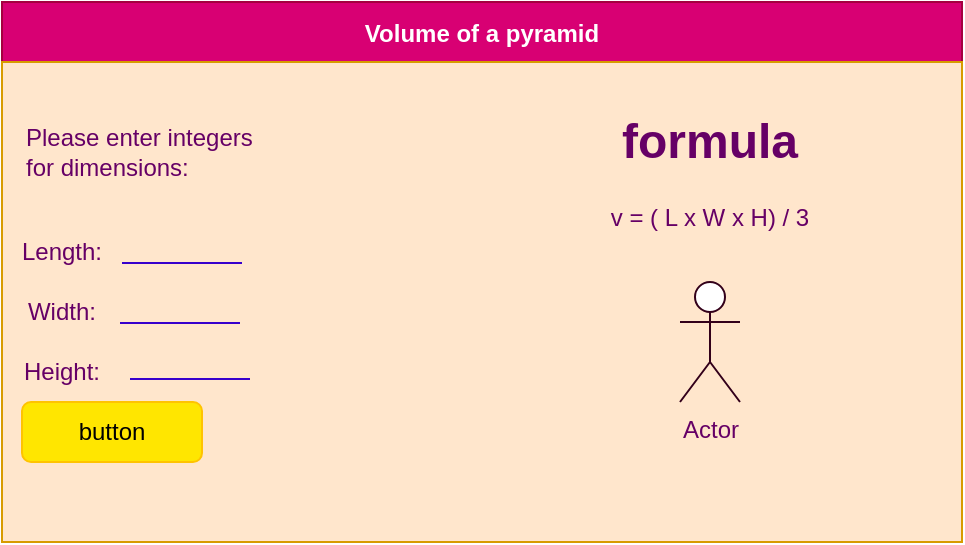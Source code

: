 <mxfile>
    <diagram id="XjpLyKJ38pJCFCIXoz8H" name="Page-1">
        <mxGraphModel dx="594" dy="561" grid="1" gridSize="10" guides="1" tooltips="1" connect="1" arrows="1" fold="1" page="1" pageScale="1" pageWidth="827" pageHeight="1169" math="0" shadow="0">
            <root>
                <mxCell id="0"/>
                <mxCell id="1" parent="0"/>
                <mxCell id="2" value="Volume of a pyramid" style="swimlane;fillColor=#d80073;fontColor=#ffffff;strokeColor=#A50040;startSize=30;" vertex="1" parent="1">
                    <mxGeometry x="60" y="100" width="480" height="270" as="geometry"/>
                </mxCell>
                <mxCell id="3" value="" style="whiteSpace=wrap;html=1;fillColor=#ffe6cc;strokeColor=#d79b00;" vertex="1" parent="1">
                    <mxGeometry x="60" y="130" width="480" height="240" as="geometry"/>
                </mxCell>
                <mxCell id="5" value="&lt;h1&gt;&lt;font color=&quot;#660066&quot;&gt;formula&lt;/font&gt;&lt;/h1&gt;&lt;p&gt;&lt;font color=&quot;#660066&quot;&gt;v = ( L x W x H) / 3&lt;/font&gt;&lt;/p&gt;" style="text;html=1;spacing=5;spacingTop=-20;whiteSpace=wrap;overflow=hidden;rounded=0;align=center;" vertex="1" parent="1">
                    <mxGeometry x="319" y="150" width="190" height="120" as="geometry"/>
                </mxCell>
                <mxCell id="6" value="Actor" style="shape=umlActor;verticalLabelPosition=bottom;verticalAlign=top;html=1;outlineConnect=0;fontColor=#660066;strokeColor=#33001A;" vertex="1" parent="1">
                    <mxGeometry x="399" y="240" width="30" height="60" as="geometry"/>
                </mxCell>
                <mxCell id="7" value="Please enter integers for dimensions:" style="text;html=1;strokeColor=none;fillColor=none;align=left;verticalAlign=middle;whiteSpace=wrap;rounded=0;fontColor=#660066;" vertex="1" parent="1">
                    <mxGeometry x="70" y="160" width="130" height="30" as="geometry"/>
                </mxCell>
                <mxCell id="8" value="Length:" style="text;html=1;strokeColor=none;fillColor=none;align=center;verticalAlign=middle;whiteSpace=wrap;rounded=0;fontColor=#660066;" vertex="1" parent="1">
                    <mxGeometry x="60" y="210" width="60" height="30" as="geometry"/>
                </mxCell>
                <mxCell id="9" value="Width:" style="text;html=1;strokeColor=none;fillColor=none;align=center;verticalAlign=middle;whiteSpace=wrap;rounded=0;fontColor=#660066;" vertex="1" parent="1">
                    <mxGeometry x="60" y="240" width="60" height="30" as="geometry"/>
                </mxCell>
                <mxCell id="10" value="Height:" style="text;html=1;strokeColor=none;fillColor=none;align=center;verticalAlign=middle;whiteSpace=wrap;rounded=0;fontColor=#660066;" vertex="1" parent="1">
                    <mxGeometry x="60" y="270" width="60" height="30" as="geometry"/>
                </mxCell>
                <mxCell id="12" value="" style="endArrow=none;html=1;fontColor=#660066;fillColor=#6a00ff;strokeColor=#3700CC;" edge="1" parent="1">
                    <mxGeometry width="50" height="50" relative="1" as="geometry">
                        <mxPoint x="120" y="230.5" as="sourcePoint"/>
                        <mxPoint x="180" y="230.5" as="targetPoint"/>
                    </mxGeometry>
                </mxCell>
                <mxCell id="13" value="" style="endArrow=none;html=1;fontColor=#660066;fillColor=#6a00ff;strokeColor=#3700CC;" edge="1" parent="1">
                    <mxGeometry width="50" height="50" relative="1" as="geometry">
                        <mxPoint x="119" y="260.5" as="sourcePoint"/>
                        <mxPoint x="179" y="260.5" as="targetPoint"/>
                    </mxGeometry>
                </mxCell>
                <mxCell id="14" value="" style="endArrow=none;html=1;fontColor=#660066;fillColor=#6a00ff;strokeColor=#3700CC;" edge="1" parent="1">
                    <mxGeometry width="50" height="50" relative="1" as="geometry">
                        <mxPoint x="124" y="288.5" as="sourcePoint"/>
                        <mxPoint x="184" y="288.5" as="targetPoint"/>
                    </mxGeometry>
                </mxCell>
                <mxCell id="16" value="button" style="rounded=1;whiteSpace=wrap;html=1;strokeColor=#FFC300;fillColor=#FFE600;fontColor=#000000;" vertex="1" parent="1">
                    <mxGeometry x="70" y="300" width="90" height="30" as="geometry"/>
                </mxCell>
            </root>
        </mxGraphModel>
    </diagram>
</mxfile>
